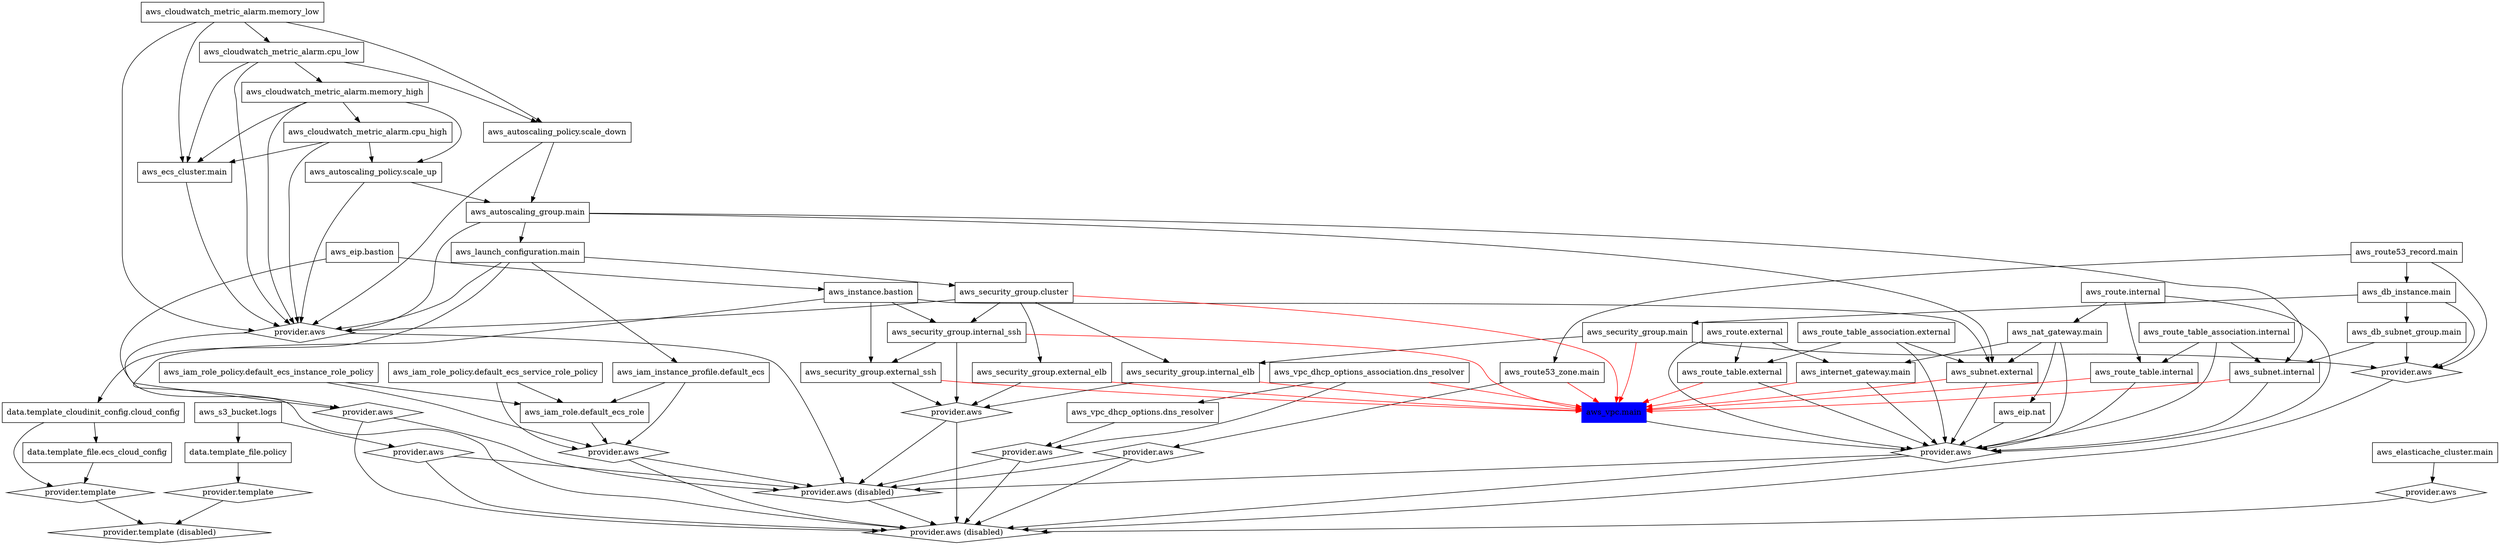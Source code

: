 // http://www.tonyballantyne.com/graphs.html
digraph {
	compound = "true"
	newrank = "true"
	subgraph "root" {
		"[root] module.rds-instance.aws_db_instance.main" [label = "aws_db_instance.main", shape = "box"]
		"[root] module.rds-instance.aws_db_subnet_group.main" [label = "aws_db_subnet_group.main", shape = "box"]
		"[root] module.rds-instance.aws_route53_record.main" [label = "aws_route53_record.main", shape = "box"]
		"[root] module.rds-instance.aws_security_group.main" [label = "aws_security_group.main", shape = "box"]
		"[root] module.rds-instance.provider.aws" [label = "provider.aws", shape = "diamond"]
		"[root] module.redis.aws_elasticache_cluster.main" [label = "aws_elasticache_cluster.main", shape = "box"]
		"[root] module.redis.provider.aws" [label = "provider.aws", shape = "diamond"]
		"[root] module.stack.module.bastion.aws_eip.bastion" [label = "aws_eip.bastion", shape = "box"]
		"[root] module.stack.module.bastion.aws_instance.bastion" [label = "aws_instance.bastion", shape = "box"]
		"[root] module.stack.module.bastion.provider.aws" [label = "provider.aws", shape = "diamond"]
		"[root] module.stack.module.dhcp.aws_vpc_dhcp_options.dns_resolver" [label = "aws_vpc_dhcp_options.dns_resolver", shape = "box"]
		"[root] module.stack.module.dhcp.aws_vpc_dhcp_options_association.dns_resolver" [label = "aws_vpc_dhcp_options_association.dns_resolver", shape = "box"]
		"[root] module.stack.module.dhcp.provider.aws" [label = "provider.aws", shape = "diamond"]
		"[root] module.stack.module.dns.aws_route53_zone.main" [label = "aws_route53_zone.main", shape = "box"]
		"[root] module.stack.module.dns.provider.aws" [label = "provider.aws", shape = "diamond"]
		"[root] module.stack.module.ecs_cluster.aws_autoscaling_group.main" [label = "aws_autoscaling_group.main", shape = "box"]
		"[root] module.stack.module.ecs_cluster.aws_autoscaling_policy.scale_down" [label = "aws_autoscaling_policy.scale_down", shape = "box"]
		"[root] module.stack.module.ecs_cluster.aws_autoscaling_policy.scale_up" [label = "aws_autoscaling_policy.scale_up", shape = "box"]
		"[root] module.stack.module.ecs_cluster.aws_cloudwatch_metric_alarm.cpu_high" [label = "aws_cloudwatch_metric_alarm.cpu_high", shape = "box"]
		"[root] module.stack.module.ecs_cluster.aws_cloudwatch_metric_alarm.cpu_low" [label = "aws_cloudwatch_metric_alarm.cpu_low", shape = "box"]
		"[root] module.stack.module.ecs_cluster.aws_cloudwatch_metric_alarm.memory_high" [label = "aws_cloudwatch_metric_alarm.memory_high", shape = "box"]
		"[root] module.stack.module.ecs_cluster.aws_cloudwatch_metric_alarm.memory_low" [label = "aws_cloudwatch_metric_alarm.memory_low", shape = "box"]
		"[root] module.stack.module.ecs_cluster.aws_ecs_cluster.main" [label = "aws_ecs_cluster.main", shape = "box"]
		"[root] module.stack.module.ecs_cluster.aws_launch_configuration.main" [label = "aws_launch_configuration.main", shape = "box"]
		"[root] module.stack.module.ecs_cluster.aws_security_group.cluster" [label = "aws_security_group.cluster", shape = "box"]
		"[root] module.stack.module.ecs_cluster.data.template_cloudinit_config.cloud_config" [label = "data.template_cloudinit_config.cloud_config", shape = "box"]
		"[root] module.stack.module.ecs_cluster.data.template_file.ecs_cloud_config" [label = "data.template_file.ecs_cloud_config", shape = "box"]
		"[root] module.stack.module.ecs_cluster.provider.aws" [label = "provider.aws", shape = "diamond"]
		"[root] module.stack.module.ecs_cluster.provider.template" [label = "provider.template", shape = "diamond"]
		"[root] module.stack.module.iam_role.aws_iam_instance_profile.default_ecs" [label = "aws_iam_instance_profile.default_ecs", shape = "box"]
		"[root] module.stack.module.iam_role.aws_iam_role.default_ecs_role" [label = "aws_iam_role.default_ecs_role", shape = "box"]
		"[root] module.stack.module.iam_role.aws_iam_role_policy.default_ecs_instance_role_policy" [label = "aws_iam_role_policy.default_ecs_instance_role_policy", shape = "box"]
		"[root] module.stack.module.iam_role.aws_iam_role_policy.default_ecs_service_role_policy" [label = "aws_iam_role_policy.default_ecs_service_role_policy", shape = "box"]
		"[root] module.stack.module.iam_role.provider.aws" [label = "provider.aws", shape = "diamond"]
		"[root] module.stack.module.s3_logs.aws_s3_bucket.logs" [label = "aws_s3_bucket.logs", shape = "box"]
		"[root] module.stack.module.s3_logs.data.template_file.policy" [label = "data.template_file.policy", shape = "box"]
		"[root] module.stack.module.s3_logs.provider.aws" [label = "provider.aws", shape = "diamond"]
		"[root] module.stack.module.s3_logs.provider.template" [label = "provider.template", shape = "diamond"]
		"[root] module.stack.module.security_groups.aws_security_group.external_elb" [label = "aws_security_group.external_elb", shape = "box"]
		"[root] module.stack.module.security_groups.aws_security_group.external_ssh" [label = "aws_security_group.external_ssh", shape = "box"]
		"[root] module.stack.module.security_groups.aws_security_group.internal_elb" [label = "aws_security_group.internal_elb", shape = "box"]
		"[root] module.stack.module.security_groups.aws_security_group.internal_ssh" [label = "aws_security_group.internal_ssh", shape = "box"]
		"[root] module.stack.module.security_groups.provider.aws" [label = "provider.aws", shape = "diamond"]
		"[root] module.stack.module.vpc.aws_eip.nat" [label = "aws_eip.nat", shape = "box"]
		"[root] module.stack.module.vpc.aws_internet_gateway.main" [label = "aws_internet_gateway.main", shape = "box"]
		"[root] module.stack.module.vpc.aws_nat_gateway.main" [label = "aws_nat_gateway.main", shape = "box"]
		"[root] module.stack.module.vpc.aws_route.external" [label = "aws_route.external", shape = "box"]
		"[root] module.stack.module.vpc.aws_route.internal" [label = "aws_route.internal", shape = "box"]
		"[root] module.stack.module.vpc.aws_route_table.external" [label = "aws_route_table.external", shape = "box"]
		"[root] module.stack.module.vpc.aws_route_table.internal" [label = "aws_route_table.internal", shape = "box"]
		"[root] module.stack.module.vpc.aws_route_table_association.external" [label = "aws_route_table_association.external", shape = "box"]
		"[root] module.stack.module.vpc.aws_route_table_association.internal" [label = "aws_route_table_association.internal", shape = "box"]
		"[root] module.stack.module.vpc.aws_subnet.external" [label = "aws_subnet.external", shape = "box"]
		"[root] module.stack.module.vpc.aws_subnet.internal" [label = "aws_subnet.internal", shape = "box"]
		"[root] module.stack.module.vpc.aws_vpc.main" [label = "aws_vpc.main", shape = "box", fillcolor=blue style=filled; color=blue;]
		"[root] module.stack.module.vpc.provider.aws" [label = "provider.aws", shape = "diamond"]
		"[root] module.stack.provider.aws (disabled)" [label = "provider.aws (disabled)", shape = "diamond"]
		"[root] module.stack.provider.template (disabled)" [label = "provider.template (disabled)", shape = "diamond"]
		"[root] provider.aws (disabled)" [label = "provider.aws (disabled)", shape = "diamond"]
		"[root] module.rds-instance.aws_db_instance.main" -> "[root] module.rds-instance.aws_db_subnet_group.main"
		"[root] module.rds-instance.aws_db_instance.main" -> "[root] module.rds-instance.aws_security_group.main"
		"[root] module.rds-instance.aws_db_instance.main" -> "[root] module.rds-instance.provider.aws"
		"[root] module.rds-instance.aws_db_subnet_group.main" -> "[root] module.rds-instance.provider.aws"
		"[root] module.rds-instance.aws_db_subnet_group.main" -> "[root] module.stack.module.vpc.aws_subnet.internal"
		"[root] module.rds-instance.aws_route53_record.main" -> "[root] module.rds-instance.aws_db_instance.main"
		"[root] module.rds-instance.aws_route53_record.main" -> "[root] module.rds-instance.provider.aws"
		"[root] module.rds-instance.aws_route53_record.main" -> "[root] module.stack.module.dns.aws_route53_zone.main"
		"[root] module.rds-instance.aws_security_group.main" -> "[root] module.rds-instance.provider.aws"
		"[root] module.rds-instance.aws_security_group.main" -> "[root] module.stack.module.security_groups.aws_security_group.internal_elb"
		"[root] module.rds-instance.aws_security_group.main" -> "[root] module.stack.module.vpc.aws_vpc.main" [color="red"]
		"[root] module.rds-instance.provider.aws" -> "[root] provider.aws (disabled)"
		"[root] module.redis.aws_elasticache_cluster.main" -> "[root] module.redis.provider.aws"
		"[root] module.redis.provider.aws" -> "[root] provider.aws (disabled)"
		"[root] module.stack.module.bastion.aws_eip.bastion" -> "[root] module.stack.module.bastion.aws_instance.bastion"
		"[root] module.stack.module.bastion.aws_eip.bastion" -> "[root] module.stack.module.bastion.provider.aws"
		"[root] module.stack.module.bastion.aws_instance.bastion" -> "[root] module.stack.module.bastion.provider.aws"
		"[root] module.stack.module.bastion.aws_instance.bastion" -> "[root] module.stack.module.security_groups.aws_security_group.external_ssh"
		"[root] module.stack.module.bastion.aws_instance.bastion" -> "[root] module.stack.module.security_groups.aws_security_group.internal_ssh"
		"[root] module.stack.module.bastion.aws_instance.bastion" -> "[root] module.stack.module.vpc.aws_subnet.external"
		"[root] module.stack.module.bastion.provider.aws" -> "[root] module.stack.provider.aws (disabled)"
		"[root] module.stack.module.bastion.provider.aws" -> "[root] provider.aws (disabled)"
		"[root] module.stack.module.dhcp.aws_vpc_dhcp_options.dns_resolver" -> "[root] module.stack.module.dhcp.provider.aws"
		"[root] module.stack.module.dhcp.aws_vpc_dhcp_options_association.dns_resolver" -> "[root] module.stack.module.dhcp.aws_vpc_dhcp_options.dns_resolver"
		"[root] module.stack.module.dhcp.aws_vpc_dhcp_options_association.dns_resolver" -> "[root] module.stack.module.dhcp.provider.aws"
		"[root] module.stack.module.dhcp.aws_vpc_dhcp_options_association.dns_resolver" -> "[root] module.stack.module.vpc.aws_vpc.main" [color="red"]
		"[root] module.stack.module.dhcp.provider.aws" -> "[root] module.stack.provider.aws (disabled)"
		"[root] module.stack.module.dhcp.provider.aws" -> "[root] provider.aws (disabled)"
		"[root] module.stack.module.dns.aws_route53_zone.main" -> "[root] module.stack.module.dns.provider.aws"
		"[root] module.stack.module.dns.aws_route53_zone.main" -> "[root] module.stack.module.vpc.aws_vpc.main" [color="red"]
		"[root] module.stack.module.dns.provider.aws" -> "[root] module.stack.provider.aws (disabled)"
		"[root] module.stack.module.dns.provider.aws" -> "[root] provider.aws (disabled)"
		"[root] module.stack.module.ecs_cluster.aws_autoscaling_group.main" -> "[root] module.stack.module.ecs_cluster.aws_launch_configuration.main"
		"[root] module.stack.module.ecs_cluster.aws_autoscaling_group.main" -> "[root] module.stack.module.ecs_cluster.provider.aws"
		"[root] module.stack.module.ecs_cluster.aws_autoscaling_group.main" -> "[root] module.stack.module.vpc.aws_subnet.external"
		"[root] module.stack.module.ecs_cluster.aws_autoscaling_group.main" -> "[root] module.stack.module.vpc.aws_subnet.internal"
		"[root] module.stack.module.ecs_cluster.aws_autoscaling_policy.scale_down" -> "[root] module.stack.module.ecs_cluster.aws_autoscaling_group.main"
		"[root] module.stack.module.ecs_cluster.aws_autoscaling_policy.scale_down" -> "[root] module.stack.module.ecs_cluster.provider.aws"
		"[root] module.stack.module.ecs_cluster.aws_autoscaling_policy.scale_up" -> "[root] module.stack.module.ecs_cluster.aws_autoscaling_group.main"
		"[root] module.stack.module.ecs_cluster.aws_autoscaling_policy.scale_up" -> "[root] module.stack.module.ecs_cluster.provider.aws"
		"[root] module.stack.module.ecs_cluster.aws_cloudwatch_metric_alarm.cpu_high" -> "[root] module.stack.module.ecs_cluster.aws_autoscaling_policy.scale_up"
		"[root] module.stack.module.ecs_cluster.aws_cloudwatch_metric_alarm.cpu_high" -> "[root] module.stack.module.ecs_cluster.aws_ecs_cluster.main"
		"[root] module.stack.module.ecs_cluster.aws_cloudwatch_metric_alarm.cpu_high" -> "[root] module.stack.module.ecs_cluster.provider.aws"
		"[root] module.stack.module.ecs_cluster.aws_cloudwatch_metric_alarm.cpu_low" -> "[root] module.stack.module.ecs_cluster.aws_autoscaling_policy.scale_down"
		"[root] module.stack.module.ecs_cluster.aws_cloudwatch_metric_alarm.cpu_low" -> "[root] module.stack.module.ecs_cluster.aws_cloudwatch_metric_alarm.memory_high"
		"[root] module.stack.module.ecs_cluster.aws_cloudwatch_metric_alarm.cpu_low" -> "[root] module.stack.module.ecs_cluster.aws_ecs_cluster.main"
		"[root] module.stack.module.ecs_cluster.aws_cloudwatch_metric_alarm.cpu_low" -> "[root] module.stack.module.ecs_cluster.provider.aws"
		"[root] module.stack.module.ecs_cluster.aws_cloudwatch_metric_alarm.memory_high" -> "[root] module.stack.module.ecs_cluster.aws_autoscaling_policy.scale_up"
		"[root] module.stack.module.ecs_cluster.aws_cloudwatch_metric_alarm.memory_high" -> "[root] module.stack.module.ecs_cluster.aws_cloudwatch_metric_alarm.cpu_high"
		"[root] module.stack.module.ecs_cluster.aws_cloudwatch_metric_alarm.memory_high" -> "[root] module.stack.module.ecs_cluster.aws_ecs_cluster.main"
		"[root] module.stack.module.ecs_cluster.aws_cloudwatch_metric_alarm.memory_high" -> "[root] module.stack.module.ecs_cluster.provider.aws"
		"[root] module.stack.module.ecs_cluster.aws_cloudwatch_metric_alarm.memory_low" -> "[root] module.stack.module.ecs_cluster.aws_autoscaling_policy.scale_down"
		"[root] module.stack.module.ecs_cluster.aws_cloudwatch_metric_alarm.memory_low" -> "[root] module.stack.module.ecs_cluster.aws_cloudwatch_metric_alarm.cpu_low"
		"[root] module.stack.module.ecs_cluster.aws_cloudwatch_metric_alarm.memory_low" -> "[root] module.stack.module.ecs_cluster.aws_ecs_cluster.main"
		"[root] module.stack.module.ecs_cluster.aws_cloudwatch_metric_alarm.memory_low" -> "[root] module.stack.module.ecs_cluster.provider.aws"
		"[root] module.stack.module.ecs_cluster.aws_ecs_cluster.main" -> "[root] module.stack.module.ecs_cluster.provider.aws"
		"[root] module.stack.module.ecs_cluster.aws_launch_configuration.main" -> "[root] module.stack.module.ecs_cluster.aws_security_group.cluster"
		"[root] module.stack.module.ecs_cluster.aws_launch_configuration.main" -> "[root] module.stack.module.ecs_cluster.data.template_cloudinit_config.cloud_config"
		"[root] module.stack.module.ecs_cluster.aws_launch_configuration.main" -> "[root] module.stack.module.ecs_cluster.provider.aws"
		"[root] module.stack.module.ecs_cluster.aws_launch_configuration.main" -> "[root] module.stack.module.iam_role.aws_iam_instance_profile.default_ecs"
		"[root] module.stack.module.ecs_cluster.aws_security_group.cluster" -> "[root] module.stack.module.ecs_cluster.provider.aws"
		"[root] module.stack.module.ecs_cluster.aws_security_group.cluster" -> "[root] module.stack.module.security_groups.aws_security_group.external_elb"
		"[root] module.stack.module.ecs_cluster.aws_security_group.cluster" -> "[root] module.stack.module.security_groups.aws_security_group.internal_elb"
		"[root] module.stack.module.ecs_cluster.aws_security_group.cluster" -> "[root] module.stack.module.security_groups.aws_security_group.internal_ssh"
		"[root] module.stack.module.ecs_cluster.aws_security_group.cluster" -> "[root] module.stack.module.vpc.aws_vpc.main" [color="red"]
		"[root] module.stack.module.ecs_cluster.data.template_cloudinit_config.cloud_config" -> "[root] module.stack.module.ecs_cluster.data.template_file.ecs_cloud_config"
		"[root] module.stack.module.ecs_cluster.data.template_cloudinit_config.cloud_config" -> "[root] module.stack.module.ecs_cluster.provider.template"
		"[root] module.stack.module.ecs_cluster.data.template_file.ecs_cloud_config" -> "[root] module.stack.module.ecs_cluster.provider.template"
		"[root] module.stack.module.ecs_cluster.provider.aws" -> "[root] module.stack.provider.aws (disabled)"
		"[root] module.stack.module.ecs_cluster.provider.aws" -> "[root] provider.aws (disabled)"
		"[root] module.stack.module.ecs_cluster.provider.template" -> "[root] module.stack.provider.template (disabled)"
		"[root] module.stack.module.iam_role.aws_iam_instance_profile.default_ecs" -> "[root] module.stack.module.iam_role.aws_iam_role.default_ecs_role"
		"[root] module.stack.module.iam_role.aws_iam_instance_profile.default_ecs" -> "[root] module.stack.module.iam_role.provider.aws"
		"[root] module.stack.module.iam_role.aws_iam_role.default_ecs_role" -> "[root] module.stack.module.iam_role.provider.aws"
		"[root] module.stack.module.iam_role.aws_iam_role_policy.default_ecs_instance_role_policy" -> "[root] module.stack.module.iam_role.aws_iam_role.default_ecs_role"
		"[root] module.stack.module.iam_role.aws_iam_role_policy.default_ecs_instance_role_policy" -> "[root] module.stack.module.iam_role.provider.aws"
		"[root] module.stack.module.iam_role.aws_iam_role_policy.default_ecs_service_role_policy" -> "[root] module.stack.module.iam_role.aws_iam_role.default_ecs_role"
		"[root] module.stack.module.iam_role.aws_iam_role_policy.default_ecs_service_role_policy" -> "[root] module.stack.module.iam_role.provider.aws"
		"[root] module.stack.module.iam_role.provider.aws" -> "[root] module.stack.provider.aws (disabled)"
		"[root] module.stack.module.iam_role.provider.aws" -> "[root] provider.aws (disabled)"
		"[root] module.stack.module.s3_logs.aws_s3_bucket.logs" -> "[root] module.stack.module.s3_logs.data.template_file.policy"
		"[root] module.stack.module.s3_logs.aws_s3_bucket.logs" -> "[root] module.stack.module.s3_logs.provider.aws"
		"[root] module.stack.module.s3_logs.data.template_file.policy" -> "[root] module.stack.module.s3_logs.provider.template"
		"[root] module.stack.module.s3_logs.provider.aws" -> "[root] module.stack.provider.aws (disabled)"
		"[root] module.stack.module.s3_logs.provider.aws" -> "[root] provider.aws (disabled)"
		"[root] module.stack.module.s3_logs.provider.template" -> "[root] module.stack.provider.template (disabled)"
		"[root] module.stack.module.security_groups.aws_security_group.external_elb" -> "[root] module.stack.module.security_groups.provider.aws"
		"[root] module.stack.module.security_groups.aws_security_group.external_elb" -> "[root] module.stack.module.vpc.aws_vpc.main" [color="red"]
		"[root] module.stack.module.security_groups.aws_security_group.external_ssh" -> "[root] module.stack.module.security_groups.provider.aws"
		"[root] module.stack.module.security_groups.aws_security_group.external_ssh" -> "[root] module.stack.module.vpc.aws_vpc.main" [color="red"]
		"[root] module.stack.module.security_groups.aws_security_group.internal_elb" -> "[root] module.stack.module.security_groups.provider.aws"
		"[root] module.stack.module.security_groups.aws_security_group.internal_elb" -> "[root] module.stack.module.vpc.aws_vpc.main" [color="red"]
		"[root] module.stack.module.security_groups.aws_security_group.internal_ssh" -> "[root] module.stack.module.security_groups.aws_security_group.external_ssh"
		"[root] module.stack.module.security_groups.aws_security_group.internal_ssh" -> "[root] module.stack.module.security_groups.provider.aws"
		"[root] module.stack.module.security_groups.aws_security_group.internal_ssh" -> "[root] module.stack.module.vpc.aws_vpc.main" [color="red"]
		"[root] module.stack.module.security_groups.provider.aws" -> "[root] module.stack.provider.aws (disabled)"
		"[root] module.stack.module.security_groups.provider.aws" -> "[root] provider.aws (disabled)"
		"[root] module.stack.module.vpc.aws_eip.nat" -> "[root] module.stack.module.vpc.provider.aws"
		"[root] module.stack.module.vpc.aws_internet_gateway.main" -> "[root] module.stack.module.vpc.aws_vpc.main" [color="red"]
		"[root] module.stack.module.vpc.aws_internet_gateway.main" -> "[root] module.stack.module.vpc.provider.aws"
		"[root] module.stack.module.vpc.aws_nat_gateway.main" -> "[root] module.stack.module.vpc.aws_eip.nat"
		"[root] module.stack.module.vpc.aws_nat_gateway.main" -> "[root] module.stack.module.vpc.aws_internet_gateway.main"
		"[root] module.stack.module.vpc.aws_nat_gateway.main" -> "[root] module.stack.module.vpc.aws_subnet.external"
		"[root] module.stack.module.vpc.aws_nat_gateway.main" -> "[root] module.stack.module.vpc.provider.aws"
		"[root] module.stack.module.vpc.aws_route.external" -> "[root] module.stack.module.vpc.aws_internet_gateway.main"
		"[root] module.stack.module.vpc.aws_route.external" -> "[root] module.stack.module.vpc.aws_route_table.external"
		"[root] module.stack.module.vpc.aws_route.external" -> "[root] module.stack.module.vpc.provider.aws"
		"[root] module.stack.module.vpc.aws_route.internal" -> "[root] module.stack.module.vpc.aws_nat_gateway.main"
		"[root] module.stack.module.vpc.aws_route.internal" -> "[root] module.stack.module.vpc.aws_route_table.internal"
		"[root] module.stack.module.vpc.aws_route.internal" -> "[root] module.stack.module.vpc.provider.aws"
		"[root] module.stack.module.vpc.aws_route_table.external" -> "[root] module.stack.module.vpc.aws_vpc.main" [color="red"]
		"[root] module.stack.module.vpc.aws_route_table.external" -> "[root] module.stack.module.vpc.provider.aws"
		"[root] module.stack.module.vpc.aws_route_table.internal" -> "[root] module.stack.module.vpc.aws_vpc.main" [color="red"]
		"[root] module.stack.module.vpc.aws_route_table.internal" -> "[root] module.stack.module.vpc.provider.aws"
		"[root] module.stack.module.vpc.aws_route_table_association.external" -> "[root] module.stack.module.vpc.aws_route_table.external"
		"[root] module.stack.module.vpc.aws_route_table_association.external" -> "[root] module.stack.module.vpc.aws_subnet.external"
		"[root] module.stack.module.vpc.aws_route_table_association.external" -> "[root] module.stack.module.vpc.provider.aws"
		"[root] module.stack.module.vpc.aws_route_table_association.internal" -> "[root] module.stack.module.vpc.aws_route_table.internal"
		"[root] module.stack.module.vpc.aws_route_table_association.internal" -> "[root] module.stack.module.vpc.aws_subnet.internal"
		"[root] module.stack.module.vpc.aws_route_table_association.internal" -> "[root] module.stack.module.vpc.provider.aws"
		"[root] module.stack.module.vpc.aws_subnet.external" -> "[root] module.stack.module.vpc.aws_vpc.main" [color="red"]
		"[root] module.stack.module.vpc.aws_subnet.external" -> "[root] module.stack.module.vpc.provider.aws"
		"[root] module.stack.module.vpc.aws_subnet.internal" -> "[root] module.stack.module.vpc.aws_vpc.main" [color="red"]
		"[root] module.stack.module.vpc.aws_subnet.internal" -> "[root] module.stack.module.vpc.provider.aws"
		"[root] module.stack.module.vpc.aws_vpc.main" -> "[root] module.stack.module.vpc.provider.aws"
		"[root] module.stack.module.vpc.provider.aws" -> "[root] module.stack.provider.aws (disabled)"
		"[root] module.stack.module.vpc.provider.aws" -> "[root] provider.aws (disabled)"
		"[root] module.stack.provider.aws (disabled)" -> "[root] provider.aws (disabled)"
	}
}
